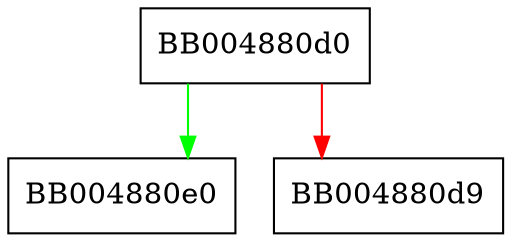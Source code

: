 digraph SSL_clear {
  node [shape="box"];
  graph [splines=ortho];
  BB004880d0 -> BB004880e0 [color="green"];
  BB004880d0 -> BB004880d9 [color="red"];
}